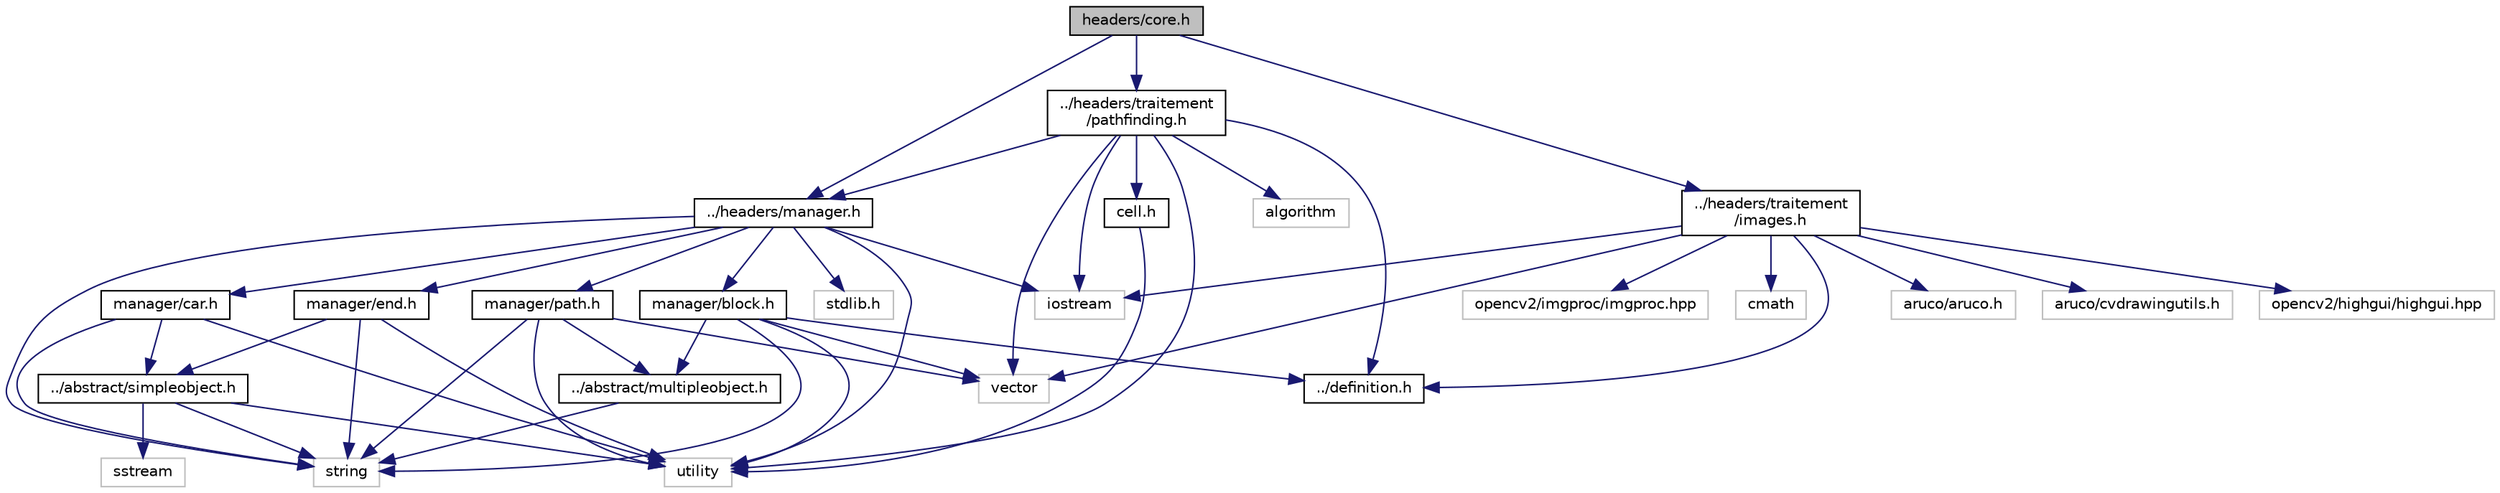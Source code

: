 digraph "headers/core.h"
{
  edge [fontname="Helvetica",fontsize="10",labelfontname="Helvetica",labelfontsize="10"];
  node [fontname="Helvetica",fontsize="10",shape=record];
  Node1 [label="headers/core.h",height=0.2,width=0.4,color="black", fillcolor="grey75", style="filled" fontcolor="black"];
  Node1 -> Node2 [color="midnightblue",fontsize="10",style="solid"];
  Node2 [label="../headers/manager.h",height=0.2,width=0.4,color="black", fillcolor="white", style="filled",URL="$manager_8h.html",tooltip="allow to know *_DEF into the matrix (include &quot;definition.h&quot;) "];
  Node2 -> Node3 [color="midnightblue",fontsize="10",style="solid"];
  Node3 [label="manager/car.h",height=0.2,width=0.4,color="black", fillcolor="white", style="filled",URL="$car_8h.html",tooltip="Abstract of SimpleObject  Virtual function. "];
  Node3 -> Node4 [color="midnightblue",fontsize="10",style="solid"];
  Node4 [label="utility",height=0.2,width=0.4,color="grey75", fillcolor="white", style="filled"];
  Node3 -> Node5 [color="midnightblue",fontsize="10",style="solid"];
  Node5 [label="string",height=0.2,width=0.4,color="grey75", fillcolor="white", style="filled"];
  Node3 -> Node6 [color="midnightblue",fontsize="10",style="solid"];
  Node6 [label="../abstract/simpleobject.h",height=0.2,width=0.4,color="black", fillcolor="white", style="filled",URL="$simpleobject_8h.html",tooltip="set the position of object (car, arrival, start)  Virtual function "];
  Node6 -> Node7 [color="midnightblue",fontsize="10",style="solid"];
  Node7 [label="sstream",height=0.2,width=0.4,color="grey75", fillcolor="white", style="filled"];
  Node6 -> Node5 [color="midnightblue",fontsize="10",style="solid"];
  Node6 -> Node4 [color="midnightblue",fontsize="10",style="solid"];
  Node2 -> Node8 [color="midnightblue",fontsize="10",style="solid"];
  Node8 [label="manager/block.h",height=0.2,width=0.4,color="black", fillcolor="white", style="filled",URL="$block_8h.html",tooltip="Abstract of MultipleObject  Virtual function. "];
  Node8 -> Node4 [color="midnightblue",fontsize="10",style="solid"];
  Node8 -> Node9 [color="midnightblue",fontsize="10",style="solid"];
  Node9 [label="vector",height=0.2,width=0.4,color="grey75", fillcolor="white", style="filled"];
  Node8 -> Node5 [color="midnightblue",fontsize="10",style="solid"];
  Node8 -> Node10 [color="midnightblue",fontsize="10",style="solid"];
  Node10 [label="../abstract/multipleobject.h",height=0.2,width=0.4,color="black", fillcolor="white", style="filled",URL="$multipleobject_8h.html",tooltip="add Position with X and Y  Virtual function "];
  Node10 -> Node5 [color="midnightblue",fontsize="10",style="solid"];
  Node8 -> Node11 [color="midnightblue",fontsize="10",style="solid"];
  Node11 [label="../definition.h",height=0.2,width=0.4,color="black", fillcolor="white", style="filled",URL="$definition_8h.html"];
  Node2 -> Node12 [color="midnightblue",fontsize="10",style="solid"];
  Node12 [label="manager/path.h",height=0.2,width=0.4,color="black", fillcolor="white", style="filled",URL="$path_8h.html",tooltip="Abstract of MultipleObject  Virtual function. "];
  Node12 -> Node4 [color="midnightblue",fontsize="10",style="solid"];
  Node12 -> Node9 [color="midnightblue",fontsize="10",style="solid"];
  Node12 -> Node5 [color="midnightblue",fontsize="10",style="solid"];
  Node12 -> Node10 [color="midnightblue",fontsize="10",style="solid"];
  Node2 -> Node13 [color="midnightblue",fontsize="10",style="solid"];
  Node13 [label="manager/end.h",height=0.2,width=0.4,color="black", fillcolor="white", style="filled",URL="$end_8h.html",tooltip="Abstract of SimpleObject  Virtual function. "];
  Node13 -> Node4 [color="midnightblue",fontsize="10",style="solid"];
  Node13 -> Node5 [color="midnightblue",fontsize="10",style="solid"];
  Node13 -> Node6 [color="midnightblue",fontsize="10",style="solid"];
  Node2 -> Node5 [color="midnightblue",fontsize="10",style="solid"];
  Node2 -> Node4 [color="midnightblue",fontsize="10",style="solid"];
  Node2 -> Node14 [color="midnightblue",fontsize="10",style="solid"];
  Node14 [label="stdlib.h",height=0.2,width=0.4,color="grey75", fillcolor="white", style="filled"];
  Node2 -> Node15 [color="midnightblue",fontsize="10",style="solid"];
  Node15 [label="iostream",height=0.2,width=0.4,color="grey75", fillcolor="white", style="filled"];
  Node1 -> Node16 [color="midnightblue",fontsize="10",style="solid"];
  Node16 [label="../headers/traitement\l/pathfinding.h",height=0.2,width=0.4,color="black", fillcolor="white", style="filled",URL="$pathfinding_8h.html",tooltip="Search the best way to go to Arrival. "];
  Node16 -> Node15 [color="midnightblue",fontsize="10",style="solid"];
  Node16 -> Node9 [color="midnightblue",fontsize="10",style="solid"];
  Node16 -> Node4 [color="midnightblue",fontsize="10",style="solid"];
  Node16 -> Node17 [color="midnightblue",fontsize="10",style="solid"];
  Node17 [label="algorithm",height=0.2,width=0.4,color="grey75", fillcolor="white", style="filled"];
  Node16 -> Node18 [color="midnightblue",fontsize="10",style="solid"];
  Node18 [label="cell.h",height=0.2,width=0.4,color="black", fillcolor="white", style="filled",URL="$cell_8h.html",tooltip="Create cell for pathfinding &quot;header/traitement/pathfinding.h&quot;. "];
  Node18 -> Node4 [color="midnightblue",fontsize="10",style="solid"];
  Node16 -> Node11 [color="midnightblue",fontsize="10",style="solid"];
  Node16 -> Node2 [color="midnightblue",fontsize="10",style="solid"];
  Node1 -> Node19 [color="midnightblue",fontsize="10",style="solid"];
  Node19 [label="../headers/traitement\l/images.h",height=0.2,width=0.4,color="black", fillcolor="white", style="filled",URL="$images_8h.html",tooltip="can initialize all variables  call in constructor (private function) "];
  Node19 -> Node15 [color="midnightblue",fontsize="10",style="solid"];
  Node19 -> Node20 [color="midnightblue",fontsize="10",style="solid"];
  Node20 [label="cmath",height=0.2,width=0.4,color="grey75", fillcolor="white", style="filled"];
  Node19 -> Node9 [color="midnightblue",fontsize="10",style="solid"];
  Node19 -> Node21 [color="midnightblue",fontsize="10",style="solid"];
  Node21 [label="aruco/aruco.h",height=0.2,width=0.4,color="grey75", fillcolor="white", style="filled"];
  Node19 -> Node22 [color="midnightblue",fontsize="10",style="solid"];
  Node22 [label="aruco/cvdrawingutils.h",height=0.2,width=0.4,color="grey75", fillcolor="white", style="filled"];
  Node19 -> Node23 [color="midnightblue",fontsize="10",style="solid"];
  Node23 [label="opencv2/highgui/highgui.hpp",height=0.2,width=0.4,color="grey75", fillcolor="white", style="filled"];
  Node19 -> Node24 [color="midnightblue",fontsize="10",style="solid"];
  Node24 [label="opencv2/imgproc/imgproc.hpp",height=0.2,width=0.4,color="grey75", fillcolor="white", style="filled"];
  Node19 -> Node11 [color="midnightblue",fontsize="10",style="solid"];
}
